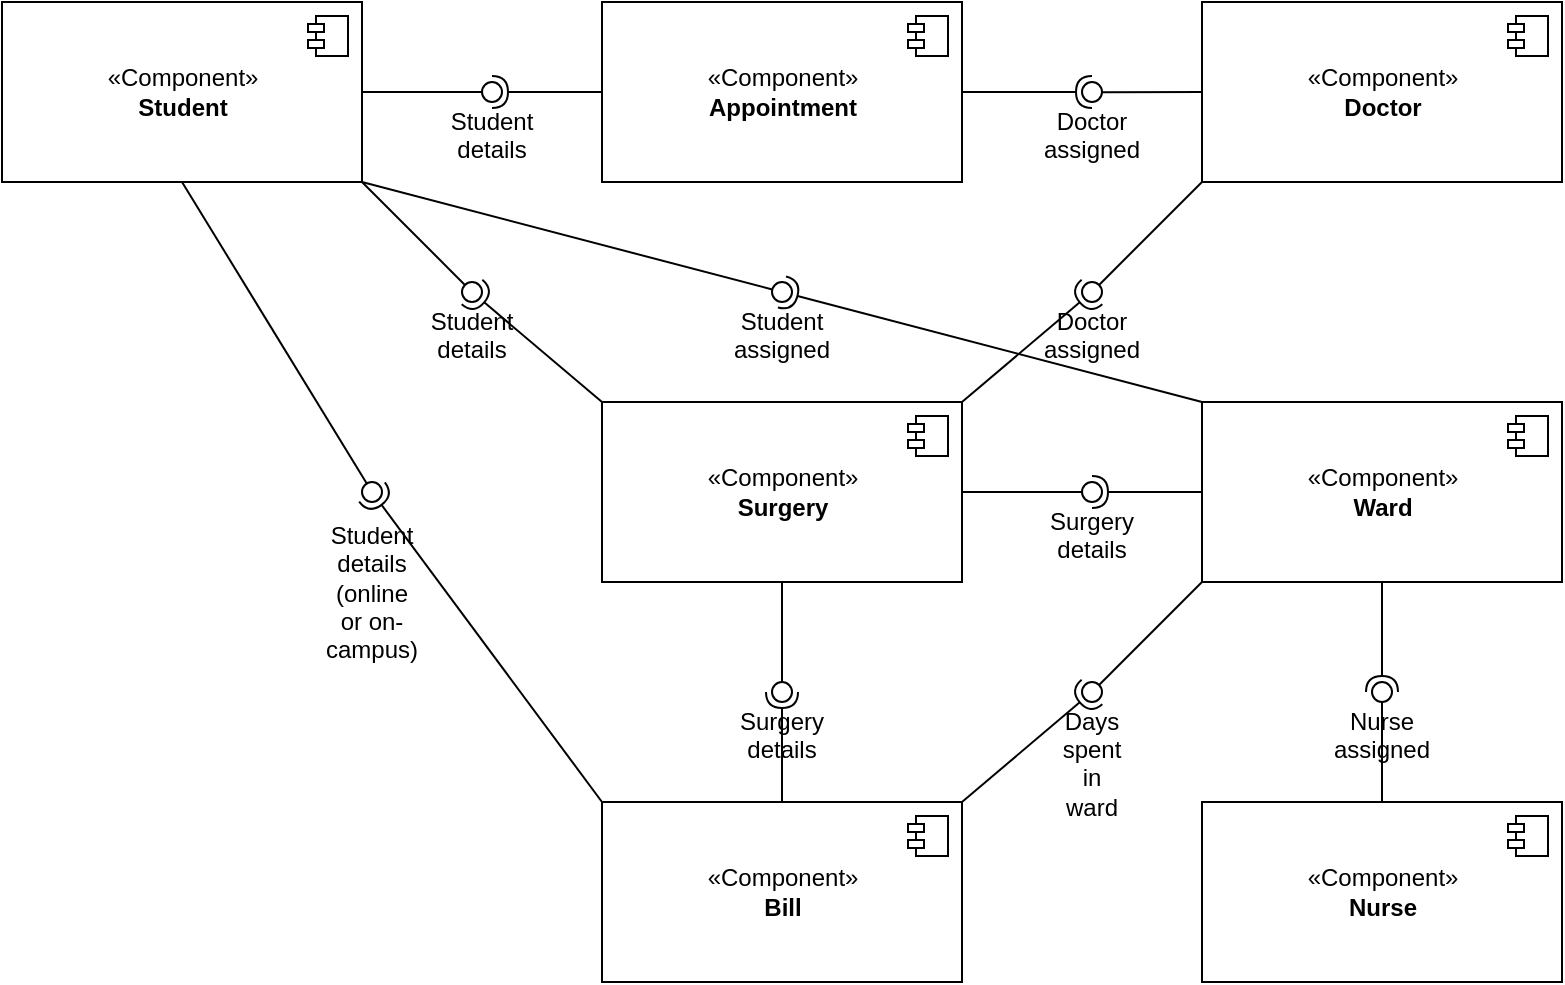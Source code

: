 <mxfile version="17.1.5" type="device"><diagram name="Page-1" id="5f0bae14-7c28-e335-631c-24af17079c00"><mxGraphModel dx="1022" dy="478" grid="1" gridSize="10" guides="1" tooltips="1" connect="1" arrows="1" fold="1" page="1" pageScale="1" pageWidth="1100" pageHeight="850" background="none" math="0" shadow="0"><root><mxCell id="0"/><mxCell id="1" parent="0"/><mxCell id="iIjIBQ7SlZoBUBFvCYtn-1" value="«Component»&lt;br&gt;&lt;b&gt;Student&lt;/b&gt;" style="html=1;dropTarget=0;" vertex="1" parent="1"><mxGeometry x="130" y="130" width="180" height="90" as="geometry"/></mxCell><mxCell id="iIjIBQ7SlZoBUBFvCYtn-2" value="" style="shape=module;jettyWidth=8;jettyHeight=4;" vertex="1" parent="iIjIBQ7SlZoBUBFvCYtn-1"><mxGeometry x="1" width="20" height="20" relative="1" as="geometry"><mxPoint x="-27" y="7" as="offset"/></mxGeometry></mxCell><mxCell id="iIjIBQ7SlZoBUBFvCYtn-3" value="«Component»&lt;br&gt;&lt;b&gt;Appointment&lt;/b&gt;" style="html=1;dropTarget=0;" vertex="1" parent="1"><mxGeometry x="430" y="130" width="180" height="90" as="geometry"/></mxCell><mxCell id="iIjIBQ7SlZoBUBFvCYtn-4" value="" style="shape=module;jettyWidth=8;jettyHeight=4;" vertex="1" parent="iIjIBQ7SlZoBUBFvCYtn-3"><mxGeometry x="1" width="20" height="20" relative="1" as="geometry"><mxPoint x="-27" y="7" as="offset"/></mxGeometry></mxCell><mxCell id="iIjIBQ7SlZoBUBFvCYtn-5" value="«Component»&lt;br&gt;&lt;b&gt;Doctor&lt;/b&gt;" style="html=1;dropTarget=0;" vertex="1" parent="1"><mxGeometry x="730" y="130" width="180" height="90" as="geometry"/></mxCell><mxCell id="iIjIBQ7SlZoBUBFvCYtn-6" value="" style="shape=module;jettyWidth=8;jettyHeight=4;" vertex="1" parent="iIjIBQ7SlZoBUBFvCYtn-5"><mxGeometry x="1" width="20" height="20" relative="1" as="geometry"><mxPoint x="-27" y="7" as="offset"/></mxGeometry></mxCell><mxCell id="iIjIBQ7SlZoBUBFvCYtn-9" value="«Component»&lt;br&gt;&lt;b&gt;Nurse&lt;/b&gt;" style="html=1;dropTarget=0;" vertex="1" parent="1"><mxGeometry x="730" y="530" width="180" height="90" as="geometry"/></mxCell><mxCell id="iIjIBQ7SlZoBUBFvCYtn-10" value="" style="shape=module;jettyWidth=8;jettyHeight=4;" vertex="1" parent="iIjIBQ7SlZoBUBFvCYtn-9"><mxGeometry x="1" width="20" height="20" relative="1" as="geometry"><mxPoint x="-27" y="7" as="offset"/></mxGeometry></mxCell><mxCell id="iIjIBQ7SlZoBUBFvCYtn-11" value="«Component»&lt;br&gt;&lt;b&gt;Surgery&lt;/b&gt;" style="html=1;dropTarget=0;" vertex="1" parent="1"><mxGeometry x="430" y="330" width="180" height="90" as="geometry"/></mxCell><mxCell id="iIjIBQ7SlZoBUBFvCYtn-12" value="" style="shape=module;jettyWidth=8;jettyHeight=4;" vertex="1" parent="iIjIBQ7SlZoBUBFvCYtn-11"><mxGeometry x="1" width="20" height="20" relative="1" as="geometry"><mxPoint x="-27" y="7" as="offset"/></mxGeometry></mxCell><mxCell id="iIjIBQ7SlZoBUBFvCYtn-13" value="«Component»&lt;br&gt;&lt;b&gt;Ward&lt;br&gt;&lt;/b&gt;" style="html=1;dropTarget=0;" vertex="1" parent="1"><mxGeometry x="730" y="330" width="180" height="90" as="geometry"/></mxCell><mxCell id="iIjIBQ7SlZoBUBFvCYtn-14" value="" style="shape=module;jettyWidth=8;jettyHeight=4;" vertex="1" parent="iIjIBQ7SlZoBUBFvCYtn-13"><mxGeometry x="1" width="20" height="20" relative="1" as="geometry"><mxPoint x="-27" y="7" as="offset"/></mxGeometry></mxCell><mxCell id="iIjIBQ7SlZoBUBFvCYtn-15" value="" style="rounded=0;orthogonalLoop=1;jettySize=auto;html=1;endArrow=none;endFill=0;sketch=0;sourcePerimeterSpacing=0;targetPerimeterSpacing=0;exitX=1;exitY=0.5;exitDx=0;exitDy=0;" edge="1" target="iIjIBQ7SlZoBUBFvCYtn-17" parent="1" source="iIjIBQ7SlZoBUBFvCYtn-1"><mxGeometry relative="1" as="geometry"><mxPoint x="440" y="315" as="sourcePoint"/></mxGeometry></mxCell><mxCell id="iIjIBQ7SlZoBUBFvCYtn-16" value="" style="rounded=0;orthogonalLoop=1;jettySize=auto;html=1;endArrow=halfCircle;endFill=0;entryX=0.5;entryY=0.5;endSize=6;strokeWidth=1;sketch=0;exitX=0;exitY=0.5;exitDx=0;exitDy=0;" edge="1" target="iIjIBQ7SlZoBUBFvCYtn-17" parent="1" source="iIjIBQ7SlZoBUBFvCYtn-3"><mxGeometry relative="1" as="geometry"><mxPoint x="480" y="315" as="sourcePoint"/><Array as="points"/></mxGeometry></mxCell><mxCell id="iIjIBQ7SlZoBUBFvCYtn-17" value="&lt;br&gt;&lt;br&gt;&lt;br&gt;Student details" style="ellipse;whiteSpace=wrap;html=1;align=center;aspect=fixed;resizable=0;points=[];outlineConnect=0;sketch=0;" vertex="1" parent="1"><mxGeometry x="370" y="170" width="10" height="10" as="geometry"/></mxCell><mxCell id="iIjIBQ7SlZoBUBFvCYtn-22" value="" style="rounded=0;orthogonalLoop=1;jettySize=auto;html=1;endArrow=halfCircle;endFill=0;entryX=0.5;entryY=0.5;endSize=6;strokeWidth=1;sketch=0;exitX=1;exitY=0.5;exitDx=0;exitDy=0;" edge="1" target="iIjIBQ7SlZoBUBFvCYtn-23" parent="1" source="iIjIBQ7SlZoBUBFvCYtn-3"><mxGeometry relative="1" as="geometry"><mxPoint x="640" y="245" as="sourcePoint"/></mxGeometry></mxCell><mxCell id="iIjIBQ7SlZoBUBFvCYtn-24" value="" style="rounded=0;orthogonalLoop=1;jettySize=auto;html=1;endArrow=none;endFill=0;sketch=0;sourcePerimeterSpacing=0;targetPerimeterSpacing=0;exitX=0;exitY=1;exitDx=0;exitDy=0;" edge="1" target="iIjIBQ7SlZoBUBFvCYtn-26" parent="1" source="iIjIBQ7SlZoBUBFvCYtn-13"><mxGeometry relative="1" as="geometry"><mxPoint x="690" y="430" as="sourcePoint"/></mxGeometry></mxCell><mxCell id="iIjIBQ7SlZoBUBFvCYtn-25" value="" style="rounded=0;orthogonalLoop=1;jettySize=auto;html=1;endArrow=halfCircle;endFill=0;entryX=0.5;entryY=0.5;endSize=6;strokeWidth=1;sketch=0;exitX=1;exitY=0;exitDx=0;exitDy=0;" edge="1" target="iIjIBQ7SlZoBUBFvCYtn-26" parent="1" source="iIjIBQ7SlZoBUBFvCYtn-7"><mxGeometry relative="1" as="geometry"><mxPoint x="430" y="430" as="sourcePoint"/></mxGeometry></mxCell><mxCell id="iIjIBQ7SlZoBUBFvCYtn-26" value="&lt;br&gt;&lt;br&gt;&lt;br&gt;&lt;br&gt;&lt;br&gt;Days spent in ward" style="ellipse;whiteSpace=wrap;html=1;align=center;aspect=fixed;resizable=0;points=[];outlineConnect=0;sketch=0;" vertex="1" parent="1"><mxGeometry x="670" y="470" width="10" height="10" as="geometry"/></mxCell><mxCell id="iIjIBQ7SlZoBUBFvCYtn-27" value="" style="rounded=0;orthogonalLoop=1;jettySize=auto;html=1;endArrow=none;endFill=0;sketch=0;sourcePerimeterSpacing=0;targetPerimeterSpacing=0;exitX=0.5;exitY=1;exitDx=0;exitDy=0;" edge="1" target="iIjIBQ7SlZoBUBFvCYtn-29" parent="1" source="iIjIBQ7SlZoBUBFvCYtn-11"><mxGeometry relative="1" as="geometry"><mxPoint x="580" y="425" as="sourcePoint"/></mxGeometry></mxCell><mxCell id="iIjIBQ7SlZoBUBFvCYtn-28" value="" style="rounded=0;orthogonalLoop=1;jettySize=auto;html=1;endArrow=halfCircle;endFill=0;entryX=0.5;entryY=0.5;endSize=6;strokeWidth=1;sketch=0;exitX=0.5;exitY=0;exitDx=0;exitDy=0;" edge="1" target="iIjIBQ7SlZoBUBFvCYtn-29" parent="1" source="iIjIBQ7SlZoBUBFvCYtn-7"><mxGeometry relative="1" as="geometry"><mxPoint x="320" y="425" as="sourcePoint"/></mxGeometry></mxCell><mxCell id="iIjIBQ7SlZoBUBFvCYtn-29" value="&lt;br&gt;&lt;br&gt;&lt;br&gt;Surgery details" style="ellipse;whiteSpace=wrap;html=1;align=center;aspect=fixed;resizable=0;points=[];outlineConnect=0;sketch=0;" vertex="1" parent="1"><mxGeometry x="515" y="470" width="10" height="10" as="geometry"/></mxCell><mxCell id="iIjIBQ7SlZoBUBFvCYtn-36" value="" style="rounded=0;orthogonalLoop=1;jettySize=auto;html=1;endArrow=none;endFill=0;sketch=0;sourcePerimeterSpacing=0;targetPerimeterSpacing=0;exitX=0.5;exitY=0;exitDx=0;exitDy=0;" edge="1" target="iIjIBQ7SlZoBUBFvCYtn-38" parent="1" source="iIjIBQ7SlZoBUBFvCYtn-9"><mxGeometry relative="1" as="geometry"><mxPoint x="1070" y="420" as="sourcePoint"/></mxGeometry></mxCell><mxCell id="iIjIBQ7SlZoBUBFvCYtn-37" value="" style="rounded=0;orthogonalLoop=1;jettySize=auto;html=1;endArrow=halfCircle;endFill=0;entryX=0.5;entryY=0.5;endSize=6;strokeWidth=1;sketch=0;exitX=0.5;exitY=1;exitDx=0;exitDy=0;" edge="1" target="iIjIBQ7SlZoBUBFvCYtn-38" parent="1" source="iIjIBQ7SlZoBUBFvCYtn-13"><mxGeometry relative="1" as="geometry"><mxPoint x="1110" y="420" as="sourcePoint"/></mxGeometry></mxCell><mxCell id="iIjIBQ7SlZoBUBFvCYtn-38" value="&lt;br&gt;&lt;br&gt;&lt;br&gt;Nurse assigned" style="ellipse;whiteSpace=wrap;html=1;align=center;aspect=fixed;resizable=0;points=[];outlineConnect=0;sketch=0;" vertex="1" parent="1"><mxGeometry x="815" y="470" width="10" height="10" as="geometry"/></mxCell><mxCell id="iIjIBQ7SlZoBUBFvCYtn-39" value="" style="rounded=0;orthogonalLoop=1;jettySize=auto;html=1;endArrow=none;endFill=0;sketch=0;sourcePerimeterSpacing=0;targetPerimeterSpacing=0;exitX=0.5;exitY=1;exitDx=0;exitDy=0;" edge="1" target="iIjIBQ7SlZoBUBFvCYtn-41" parent="1" source="iIjIBQ7SlZoBUBFvCYtn-1"><mxGeometry relative="1" as="geometry"><mxPoint x="40" y="345" as="sourcePoint"/></mxGeometry></mxCell><mxCell id="iIjIBQ7SlZoBUBFvCYtn-40" value="" style="rounded=0;orthogonalLoop=1;jettySize=auto;html=1;endArrow=halfCircle;endFill=0;entryX=0.5;entryY=0.5;endSize=6;strokeWidth=1;sketch=0;exitX=0;exitY=0;exitDx=0;exitDy=0;" edge="1" target="iIjIBQ7SlZoBUBFvCYtn-41" parent="1" source="iIjIBQ7SlZoBUBFvCYtn-7"><mxGeometry relative="1" as="geometry"><mxPoint x="80" y="345" as="sourcePoint"/></mxGeometry></mxCell><mxCell id="iIjIBQ7SlZoBUBFvCYtn-41" value="&lt;br&gt;&lt;br&gt;&lt;br&gt;&lt;br&gt;&lt;br&gt;&lt;br&gt;&lt;br&gt;Student details (online or on-&lt;br&gt;campus)" style="ellipse;whiteSpace=wrap;html=1;align=center;aspect=fixed;resizable=0;points=[];outlineConnect=0;sketch=0;" vertex="1" parent="1"><mxGeometry x="310" y="370" width="10" height="10" as="geometry"/></mxCell><mxCell id="iIjIBQ7SlZoBUBFvCYtn-42" value="" style="rounded=0;orthogonalLoop=1;jettySize=auto;html=1;endArrow=none;endFill=0;sketch=0;targetPerimeterSpacing=0;startArrow=none;exitX=0;exitY=1;exitDx=0;exitDy=0;" edge="1" target="iIjIBQ7SlZoBUBFvCYtn-44" parent="1" source="iIjIBQ7SlZoBUBFvCYtn-5"><mxGeometry relative="1" as="geometry"><mxPoint x="720" y="265" as="sourcePoint"/></mxGeometry></mxCell><mxCell id="iIjIBQ7SlZoBUBFvCYtn-43" value="" style="rounded=0;orthogonalLoop=1;jettySize=auto;html=1;endArrow=halfCircle;endFill=0;entryX=0.5;entryY=0.5;endSize=6;strokeWidth=1;sketch=0;exitX=1;exitY=0;exitDx=0;exitDy=0;" edge="1" target="iIjIBQ7SlZoBUBFvCYtn-44" parent="1" source="iIjIBQ7SlZoBUBFvCYtn-11"><mxGeometry relative="1" as="geometry"><mxPoint x="515" y="265" as="sourcePoint"/></mxGeometry></mxCell><mxCell id="iIjIBQ7SlZoBUBFvCYtn-44" value="&lt;br&gt;&lt;br&gt;&lt;br&gt;Doctor assigned" style="ellipse;whiteSpace=wrap;html=1;align=center;aspect=fixed;resizable=0;points=[];outlineConnect=0;sketch=0;" vertex="1" parent="1"><mxGeometry x="670" y="270" width="10" height="10" as="geometry"/></mxCell><mxCell id="iIjIBQ7SlZoBUBFvCYtn-45" value="" style="rounded=0;orthogonalLoop=1;jettySize=auto;html=1;endArrow=none;endFill=0;sketch=0;sourcePerimeterSpacing=0;targetPerimeterSpacing=0;exitX=1;exitY=1;exitDx=0;exitDy=0;" edge="1" target="iIjIBQ7SlZoBUBFvCYtn-47" parent="1" source="iIjIBQ7SlZoBUBFvCYtn-1"><mxGeometry relative="1" as="geometry"><mxPoint x="200" y="255" as="sourcePoint"/></mxGeometry></mxCell><mxCell id="iIjIBQ7SlZoBUBFvCYtn-46" value="" style="rounded=0;orthogonalLoop=1;jettySize=auto;html=1;endArrow=halfCircle;endFill=0;entryX=0.5;entryY=0.5;endSize=6;strokeWidth=1;sketch=0;exitX=0;exitY=0;exitDx=0;exitDy=0;" edge="1" target="iIjIBQ7SlZoBUBFvCYtn-47" parent="1" source="iIjIBQ7SlZoBUBFvCYtn-11"><mxGeometry relative="1" as="geometry"><mxPoint x="240" y="255" as="sourcePoint"/></mxGeometry></mxCell><mxCell id="iIjIBQ7SlZoBUBFvCYtn-47" value="&lt;br&gt;&lt;br&gt;&lt;br&gt;Student details" style="ellipse;whiteSpace=wrap;html=1;align=center;aspect=fixed;resizable=0;points=[];outlineConnect=0;sketch=0;" vertex="1" parent="1"><mxGeometry x="360" y="270" width="10" height="10" as="geometry"/></mxCell><mxCell id="iIjIBQ7SlZoBUBFvCYtn-48" value="" style="rounded=0;orthogonalLoop=1;jettySize=auto;html=1;endArrow=none;endFill=0;sketch=0;sourcePerimeterSpacing=0;targetPerimeterSpacing=0;exitX=1;exitY=0.5;exitDx=0;exitDy=0;" edge="1" target="iIjIBQ7SlZoBUBFvCYtn-50" parent="1" source="iIjIBQ7SlZoBUBFvCYtn-11"><mxGeometry relative="1" as="geometry"><mxPoint x="440" y="365" as="sourcePoint"/></mxGeometry></mxCell><mxCell id="iIjIBQ7SlZoBUBFvCYtn-49" value="" style="rounded=0;orthogonalLoop=1;jettySize=auto;html=1;endArrow=halfCircle;endFill=0;entryX=0.5;entryY=0.5;endSize=6;strokeWidth=1;sketch=0;exitX=0;exitY=0.5;exitDx=0;exitDy=0;startArrow=none;" edge="1" target="iIjIBQ7SlZoBUBFvCYtn-50" parent="1" source="iIjIBQ7SlZoBUBFvCYtn-13"><mxGeometry relative="1" as="geometry"><mxPoint x="480" y="365" as="sourcePoint"/></mxGeometry></mxCell><mxCell id="iIjIBQ7SlZoBUBFvCYtn-50" value="&lt;br&gt;&lt;br&gt;&lt;br&gt;Surgery details" style="ellipse;whiteSpace=wrap;html=1;align=center;aspect=fixed;resizable=0;points=[];outlineConnect=0;sketch=0;" vertex="1" parent="1"><mxGeometry x="670" y="370" width="10" height="10" as="geometry"/></mxCell><mxCell id="iIjIBQ7SlZoBUBFvCYtn-7" value="«Component»&lt;br&gt;&lt;b&gt;Bill&lt;br&gt;&lt;/b&gt;" style="html=1;dropTarget=0;" vertex="1" parent="1"><mxGeometry x="430" y="530" width="180" height="90" as="geometry"/></mxCell><mxCell id="iIjIBQ7SlZoBUBFvCYtn-8" value="" style="shape=module;jettyWidth=8;jettyHeight=4;" vertex="1" parent="iIjIBQ7SlZoBUBFvCYtn-7"><mxGeometry x="1" width="20" height="20" relative="1" as="geometry"><mxPoint x="-27" y="7" as="offset"/></mxGeometry></mxCell><mxCell id="iIjIBQ7SlZoBUBFvCYtn-23" value="&lt;br&gt;&lt;br&gt;&lt;br&gt;Doctor assigned" style="ellipse;whiteSpace=wrap;html=1;align=center;aspect=fixed;resizable=0;points=[];outlineConnect=0;sketch=0;" vertex="1" parent="1"><mxGeometry x="670" y="170" width="10" height="10" as="geometry"/></mxCell><mxCell id="iIjIBQ7SlZoBUBFvCYtn-54" value="" style="rounded=0;orthogonalLoop=1;jettySize=auto;html=1;endArrow=none;endFill=0;sketch=0;sourcePerimeterSpacing=0;exitX=0;exitY=0.5;exitDx=0;exitDy=0;" edge="1" parent="1" source="iIjIBQ7SlZoBUBFvCYtn-5" target="iIjIBQ7SlZoBUBFvCYtn-23"><mxGeometry relative="1" as="geometry"><mxPoint x="730" y="175" as="sourcePoint"/><mxPoint x="499.669" y="263.212" as="targetPoint"/></mxGeometry></mxCell><mxCell id="iIjIBQ7SlZoBUBFvCYtn-58" value="" style="rounded=0;orthogonalLoop=1;jettySize=auto;html=1;endArrow=none;endFill=0;sketch=0;sourcePerimeterSpacing=0;targetPerimeterSpacing=0;exitX=1;exitY=1;exitDx=0;exitDy=0;" edge="1" target="iIjIBQ7SlZoBUBFvCYtn-60" parent="1" source="iIjIBQ7SlZoBUBFvCYtn-1"><mxGeometry relative="1" as="geometry"><mxPoint x="500" y="275" as="sourcePoint"/></mxGeometry></mxCell><mxCell id="iIjIBQ7SlZoBUBFvCYtn-59" value="" style="rounded=0;orthogonalLoop=1;jettySize=auto;html=1;endArrow=halfCircle;endFill=0;entryX=0.5;entryY=0.5;endSize=6;strokeWidth=1;sketch=0;exitX=0;exitY=0;exitDx=0;exitDy=0;" edge="1" target="iIjIBQ7SlZoBUBFvCYtn-60" parent="1" source="iIjIBQ7SlZoBUBFvCYtn-13"><mxGeometry relative="1" as="geometry"><mxPoint x="540" y="275" as="sourcePoint"/></mxGeometry></mxCell><mxCell id="iIjIBQ7SlZoBUBFvCYtn-60" value="&lt;br&gt;&lt;br&gt;&lt;br&gt;Student assigned" style="ellipse;whiteSpace=wrap;html=1;align=center;aspect=fixed;resizable=0;points=[];outlineConnect=0;sketch=0;" vertex="1" parent="1"><mxGeometry x="515" y="270" width="10" height="10" as="geometry"/></mxCell></root></mxGraphModel></diagram></mxfile>